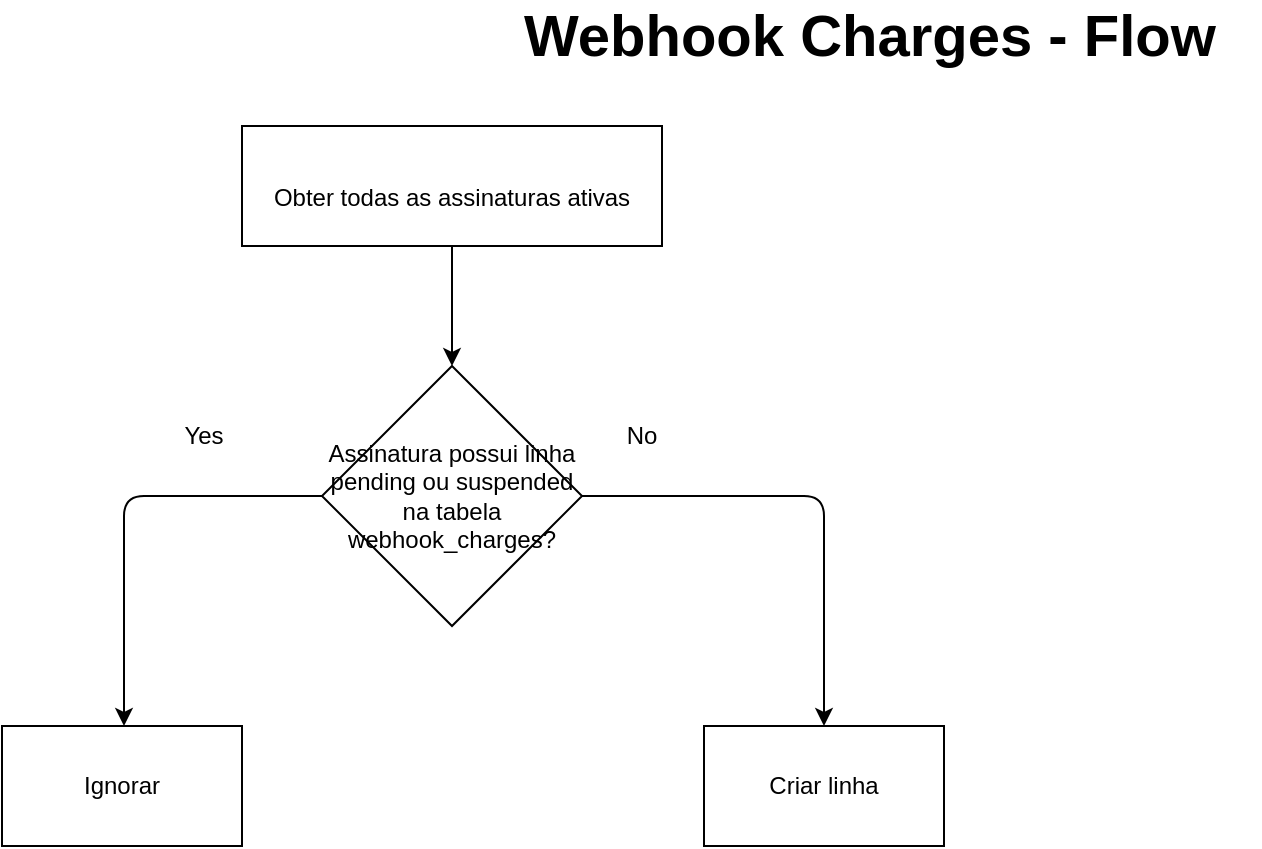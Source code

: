 <mxfile>
    <diagram id="7Wyn-nACZR9H26T7mxjx" name="Página-1">
        <mxGraphModel dx="1901" dy="703" grid="1" gridSize="10" guides="1" tooltips="1" connect="1" arrows="1" fold="1" page="1" pageScale="1" pageWidth="827" pageHeight="1169" math="0" shadow="0">
            <root>
                <mxCell id="0"/>
                <mxCell id="1" parent="0"/>
                <mxCell id="2" value="Webhook Charges - Flow" style="text;html=1;strokeColor=none;fillColor=none;align=center;verticalAlign=middle;whiteSpace=wrap;rounded=0;fontStyle=1;fontSize=29;" vertex="1" parent="1">
                    <mxGeometry x="219" y="50" width="390" height="30" as="geometry"/>
                </mxCell>
                <mxCell id="3" value="&lt;font style=&quot;font-size: 12px&quot;&gt;Obter todas as assinaturas ativas&lt;/font&gt;" style="rounded=0;whiteSpace=wrap;html=1;fontSize=29;horizontal=1;" vertex="1" parent="1">
                    <mxGeometry x="100" y="110" width="210" height="60" as="geometry"/>
                </mxCell>
                <mxCell id="8" value="Assinatura possui linha pending ou suspended na tabela webhook_charges?" style="rhombus;whiteSpace=wrap;html=1;fontSize=12;" vertex="1" parent="1">
                    <mxGeometry x="140" y="230" width="130" height="130" as="geometry"/>
                </mxCell>
                <mxCell id="10" value="Yes" style="text;html=1;strokeColor=none;fillColor=none;align=center;verticalAlign=middle;whiteSpace=wrap;rounded=0;fontSize=12;" vertex="1" parent="1">
                    <mxGeometry x="51" y="250" width="60" height="30" as="geometry"/>
                </mxCell>
                <mxCell id="12" value="" style="endArrow=classic;html=1;fontSize=12;exitX=0.5;exitY=1;exitDx=0;exitDy=0;entryX=0.5;entryY=0;entryDx=0;entryDy=0;" edge="1" parent="1" source="3" target="8">
                    <mxGeometry width="50" height="50" relative="1" as="geometry">
                        <mxPoint x="181" y="260" as="sourcePoint"/>
                        <mxPoint x="205" y="220" as="targetPoint"/>
                    </mxGeometry>
                </mxCell>
                <mxCell id="13" value="No" style="text;html=1;strokeColor=none;fillColor=none;align=center;verticalAlign=middle;whiteSpace=wrap;rounded=0;fontSize=12;" vertex="1" parent="1">
                    <mxGeometry x="270" y="250" width="60" height="30" as="geometry"/>
                </mxCell>
                <mxCell id="17" value="Criar linha" style="rounded=0;whiteSpace=wrap;html=1;fontSize=12;" vertex="1" parent="1">
                    <mxGeometry x="331" y="410" width="120" height="60" as="geometry"/>
                </mxCell>
                <mxCell id="21" value="" style="edgeStyle=segmentEdgeStyle;endArrow=classic;html=1;fontSize=12;exitX=1;exitY=0.5;exitDx=0;exitDy=0;entryX=0.5;entryY=0;entryDx=0;entryDy=0;" edge="1" parent="1" source="8" target="17">
                    <mxGeometry width="50" height="50" relative="1" as="geometry">
                        <mxPoint x="181" y="410" as="sourcePoint"/>
                        <mxPoint x="231" y="360" as="targetPoint"/>
                    </mxGeometry>
                </mxCell>
                <mxCell id="22" value="Ignorar" style="rounded=0;whiteSpace=wrap;html=1;fontSize=12;" vertex="1" parent="1">
                    <mxGeometry x="-20" y="410" width="120" height="60" as="geometry"/>
                </mxCell>
                <mxCell id="25" value="" style="edgeStyle=segmentEdgeStyle;endArrow=classic;html=1;fontSize=12;exitX=0;exitY=0.5;exitDx=0;exitDy=0;" edge="1" parent="1" source="8">
                    <mxGeometry width="50" height="50" relative="1" as="geometry">
                        <mxPoint x="121" y="475" as="sourcePoint"/>
                        <mxPoint x="41" y="410" as="targetPoint"/>
                        <Array as="points">
                            <mxPoint x="41" y="295"/>
                        </Array>
                    </mxGeometry>
                </mxCell>
            </root>
        </mxGraphModel>
    </diagram>
</mxfile>